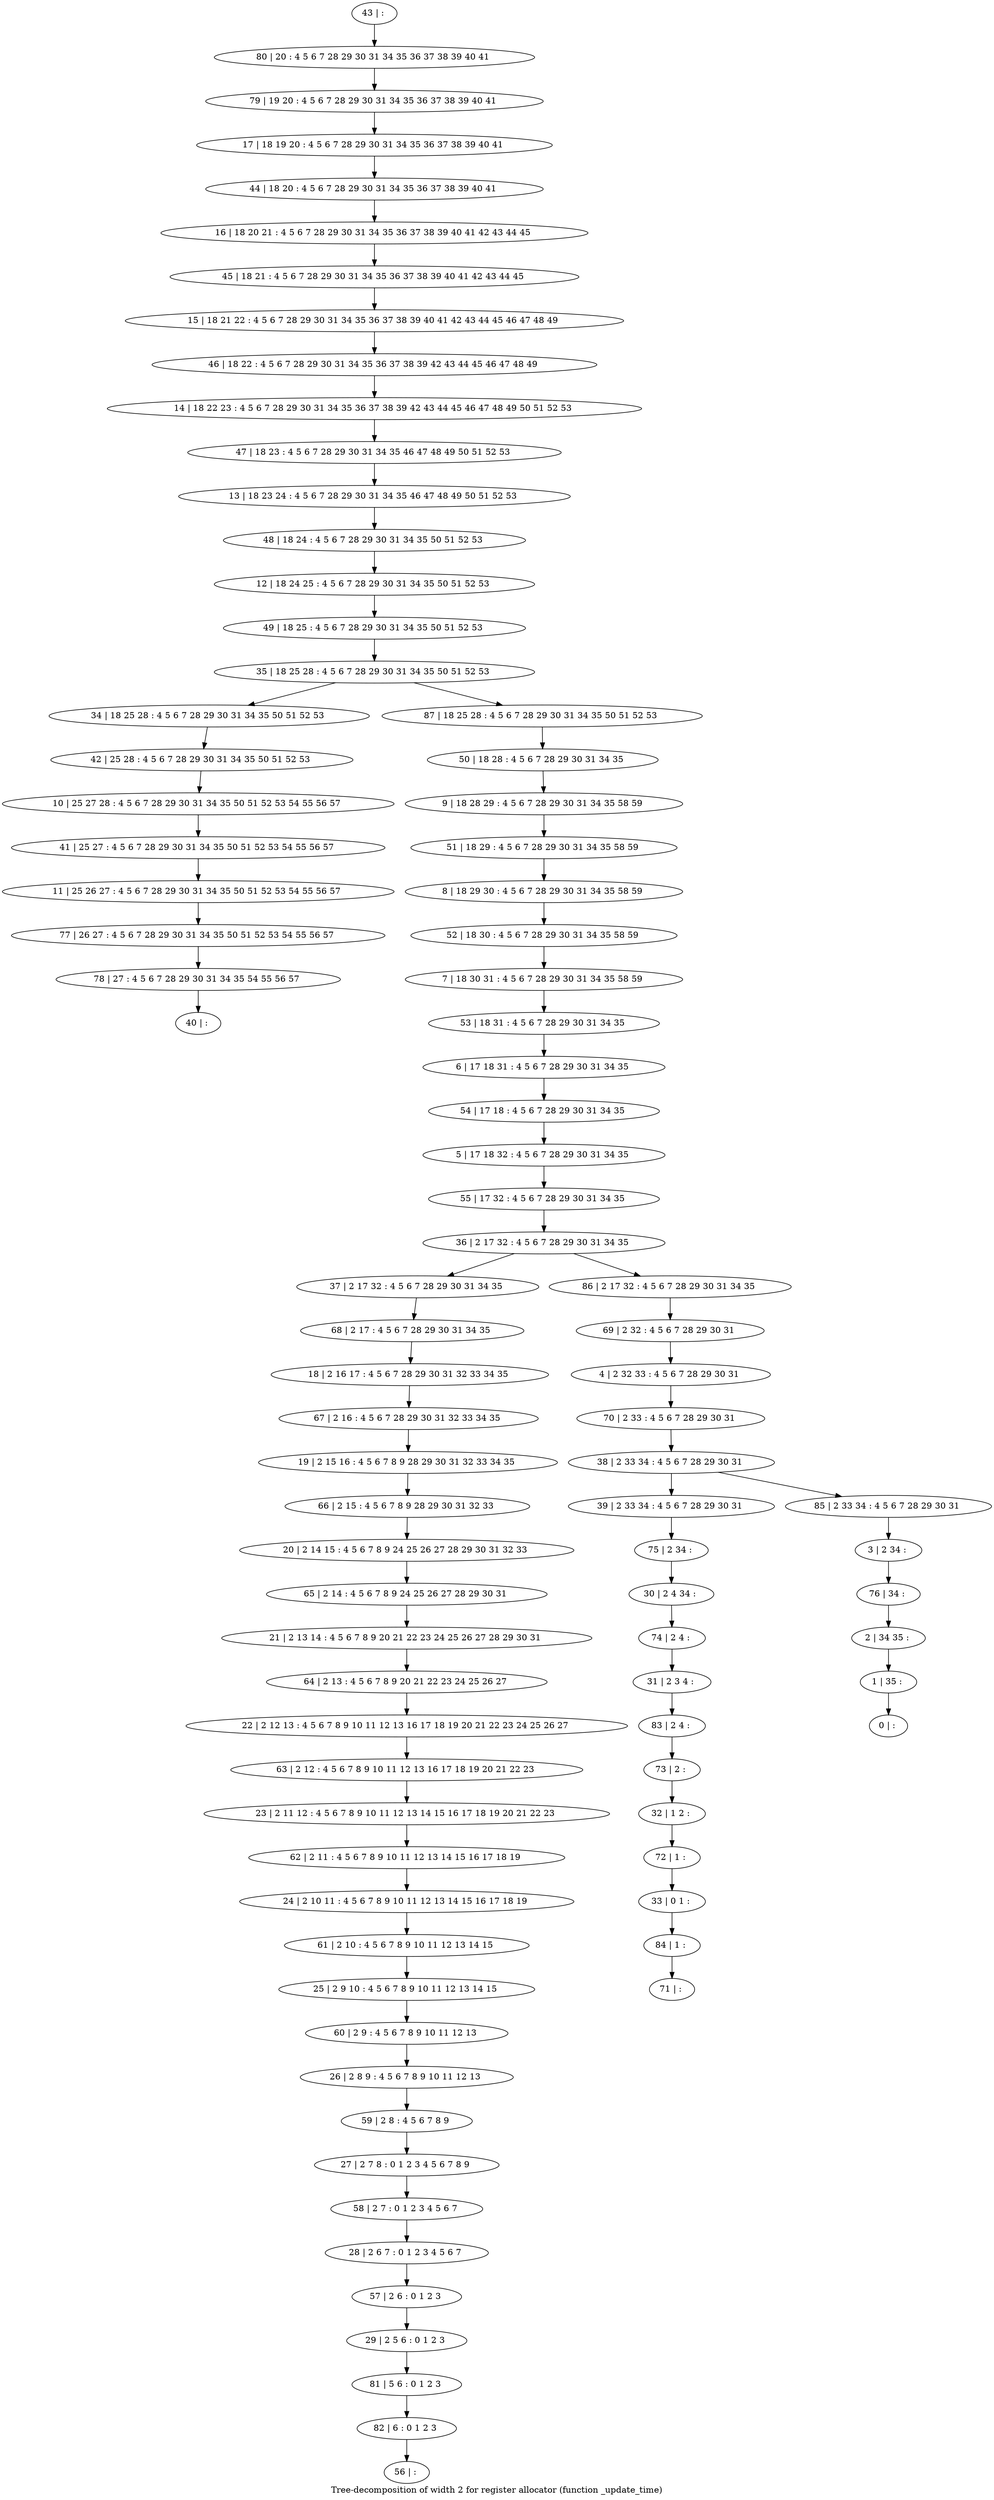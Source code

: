 digraph G {
graph [label="Tree-decomposition of width 2 for register allocator (function _update_time)"]
0[label="0 | : "];
1[label="1 | 35 : "];
2[label="2 | 34 35 : "];
3[label="3 | 2 34 : "];
4[label="4 | 2 32 33 : 4 5 6 7 28 29 30 31 "];
5[label="5 | 17 18 32 : 4 5 6 7 28 29 30 31 34 35 "];
6[label="6 | 17 18 31 : 4 5 6 7 28 29 30 31 34 35 "];
7[label="7 | 18 30 31 : 4 5 6 7 28 29 30 31 34 35 58 59 "];
8[label="8 | 18 29 30 : 4 5 6 7 28 29 30 31 34 35 58 59 "];
9[label="9 | 18 28 29 : 4 5 6 7 28 29 30 31 34 35 58 59 "];
10[label="10 | 25 27 28 : 4 5 6 7 28 29 30 31 34 35 50 51 52 53 54 55 56 57 "];
11[label="11 | 25 26 27 : 4 5 6 7 28 29 30 31 34 35 50 51 52 53 54 55 56 57 "];
12[label="12 | 18 24 25 : 4 5 6 7 28 29 30 31 34 35 50 51 52 53 "];
13[label="13 | 18 23 24 : 4 5 6 7 28 29 30 31 34 35 46 47 48 49 50 51 52 53 "];
14[label="14 | 18 22 23 : 4 5 6 7 28 29 30 31 34 35 36 37 38 39 42 43 44 45 46 47 48 49 50 51 52 53 "];
15[label="15 | 18 21 22 : 4 5 6 7 28 29 30 31 34 35 36 37 38 39 40 41 42 43 44 45 46 47 48 49 "];
16[label="16 | 18 20 21 : 4 5 6 7 28 29 30 31 34 35 36 37 38 39 40 41 42 43 44 45 "];
17[label="17 | 18 19 20 : 4 5 6 7 28 29 30 31 34 35 36 37 38 39 40 41 "];
18[label="18 | 2 16 17 : 4 5 6 7 28 29 30 31 32 33 34 35 "];
19[label="19 | 2 15 16 : 4 5 6 7 8 9 28 29 30 31 32 33 34 35 "];
20[label="20 | 2 14 15 : 4 5 6 7 8 9 24 25 26 27 28 29 30 31 32 33 "];
21[label="21 | 2 13 14 : 4 5 6 7 8 9 20 21 22 23 24 25 26 27 28 29 30 31 "];
22[label="22 | 2 12 13 : 4 5 6 7 8 9 10 11 12 13 16 17 18 19 20 21 22 23 24 25 26 27 "];
23[label="23 | 2 11 12 : 4 5 6 7 8 9 10 11 12 13 14 15 16 17 18 19 20 21 22 23 "];
24[label="24 | 2 10 11 : 4 5 6 7 8 9 10 11 12 13 14 15 16 17 18 19 "];
25[label="25 | 2 9 10 : 4 5 6 7 8 9 10 11 12 13 14 15 "];
26[label="26 | 2 8 9 : 4 5 6 7 8 9 10 11 12 13 "];
27[label="27 | 2 7 8 : 0 1 2 3 4 5 6 7 8 9 "];
28[label="28 | 2 6 7 : 0 1 2 3 4 5 6 7 "];
29[label="29 | 2 5 6 : 0 1 2 3 "];
30[label="30 | 2 4 34 : "];
31[label="31 | 2 3 4 : "];
32[label="32 | 1 2 : "];
33[label="33 | 0 1 : "];
34[label="34 | 18 25 28 : 4 5 6 7 28 29 30 31 34 35 50 51 52 53 "];
35[label="35 | 18 25 28 : 4 5 6 7 28 29 30 31 34 35 50 51 52 53 "];
36[label="36 | 2 17 32 : 4 5 6 7 28 29 30 31 34 35 "];
37[label="37 | 2 17 32 : 4 5 6 7 28 29 30 31 34 35 "];
38[label="38 | 2 33 34 : 4 5 6 7 28 29 30 31 "];
39[label="39 | 2 33 34 : 4 5 6 7 28 29 30 31 "];
40[label="40 | : "];
41[label="41 | 25 27 : 4 5 6 7 28 29 30 31 34 35 50 51 52 53 54 55 56 57 "];
42[label="42 | 25 28 : 4 5 6 7 28 29 30 31 34 35 50 51 52 53 "];
43[label="43 | : "];
44[label="44 | 18 20 : 4 5 6 7 28 29 30 31 34 35 36 37 38 39 40 41 "];
45[label="45 | 18 21 : 4 5 6 7 28 29 30 31 34 35 36 37 38 39 40 41 42 43 44 45 "];
46[label="46 | 18 22 : 4 5 6 7 28 29 30 31 34 35 36 37 38 39 42 43 44 45 46 47 48 49 "];
47[label="47 | 18 23 : 4 5 6 7 28 29 30 31 34 35 46 47 48 49 50 51 52 53 "];
48[label="48 | 18 24 : 4 5 6 7 28 29 30 31 34 35 50 51 52 53 "];
49[label="49 | 18 25 : 4 5 6 7 28 29 30 31 34 35 50 51 52 53 "];
50[label="50 | 18 28 : 4 5 6 7 28 29 30 31 34 35 "];
51[label="51 | 18 29 : 4 5 6 7 28 29 30 31 34 35 58 59 "];
52[label="52 | 18 30 : 4 5 6 7 28 29 30 31 34 35 58 59 "];
53[label="53 | 18 31 : 4 5 6 7 28 29 30 31 34 35 "];
54[label="54 | 17 18 : 4 5 6 7 28 29 30 31 34 35 "];
55[label="55 | 17 32 : 4 5 6 7 28 29 30 31 34 35 "];
56[label="56 | : "];
57[label="57 | 2 6 : 0 1 2 3 "];
58[label="58 | 2 7 : 0 1 2 3 4 5 6 7 "];
59[label="59 | 2 8 : 4 5 6 7 8 9 "];
60[label="60 | 2 9 : 4 5 6 7 8 9 10 11 12 13 "];
61[label="61 | 2 10 : 4 5 6 7 8 9 10 11 12 13 14 15 "];
62[label="62 | 2 11 : 4 5 6 7 8 9 10 11 12 13 14 15 16 17 18 19 "];
63[label="63 | 2 12 : 4 5 6 7 8 9 10 11 12 13 16 17 18 19 20 21 22 23 "];
64[label="64 | 2 13 : 4 5 6 7 8 9 20 21 22 23 24 25 26 27 "];
65[label="65 | 2 14 : 4 5 6 7 8 9 24 25 26 27 28 29 30 31 "];
66[label="66 | 2 15 : 4 5 6 7 8 9 28 29 30 31 32 33 "];
67[label="67 | 2 16 : 4 5 6 7 28 29 30 31 32 33 34 35 "];
68[label="68 | 2 17 : 4 5 6 7 28 29 30 31 34 35 "];
69[label="69 | 2 32 : 4 5 6 7 28 29 30 31 "];
70[label="70 | 2 33 : 4 5 6 7 28 29 30 31 "];
71[label="71 | : "];
72[label="72 | 1 : "];
73[label="73 | 2 : "];
74[label="74 | 2 4 : "];
75[label="75 | 2 34 : "];
76[label="76 | 34 : "];
77[label="77 | 26 27 : 4 5 6 7 28 29 30 31 34 35 50 51 52 53 54 55 56 57 "];
78[label="78 | 27 : 4 5 6 7 28 29 30 31 34 35 54 55 56 57 "];
79[label="79 | 19 20 : 4 5 6 7 28 29 30 31 34 35 36 37 38 39 40 41 "];
80[label="80 | 20 : 4 5 6 7 28 29 30 31 34 35 36 37 38 39 40 41 "];
81[label="81 | 5 6 : 0 1 2 3 "];
82[label="82 | 6 : 0 1 2 3 "];
83[label="83 | 2 4 : "];
84[label="84 | 1 : "];
85[label="85 | 2 33 34 : 4 5 6 7 28 29 30 31 "];
86[label="86 | 2 17 32 : 4 5 6 7 28 29 30 31 34 35 "];
87[label="87 | 18 25 28 : 4 5 6 7 28 29 30 31 34 35 50 51 52 53 "];
41->11 ;
10->41 ;
42->10 ;
34->42 ;
57->29 ;
28->57 ;
58->28 ;
27->58 ;
59->27 ;
26->59 ;
60->26 ;
25->60 ;
61->25 ;
24->61 ;
62->24 ;
23->62 ;
63->23 ;
22->63 ;
64->22 ;
21->64 ;
65->21 ;
20->65 ;
66->20 ;
19->66 ;
67->19 ;
18->67 ;
68->18 ;
37->68 ;
72->33 ;
32->72 ;
73->32 ;
74->31 ;
30->74 ;
75->30 ;
39->75 ;
11->77 ;
78->40 ;
77->78 ;
29->81 ;
82->56 ;
81->82 ;
83->73 ;
31->83 ;
84->71 ;
33->84 ;
43->80 ;
80->79 ;
79->17 ;
17->44 ;
44->16 ;
16->45 ;
45->15 ;
15->46 ;
46->14 ;
14->47 ;
47->13 ;
13->48 ;
48->12 ;
12->49 ;
49->35 ;
50->9 ;
9->51 ;
51->8 ;
8->52 ;
52->7 ;
7->53 ;
53->6 ;
6->54 ;
54->5 ;
5->55 ;
55->36 ;
69->4 ;
4->70 ;
70->38 ;
3->76 ;
76->2 ;
2->1 ;
1->0 ;
85->3 ;
86->69 ;
87->50 ;
38->39 ;
38->85 ;
36->37 ;
36->86 ;
35->34 ;
35->87 ;
}
